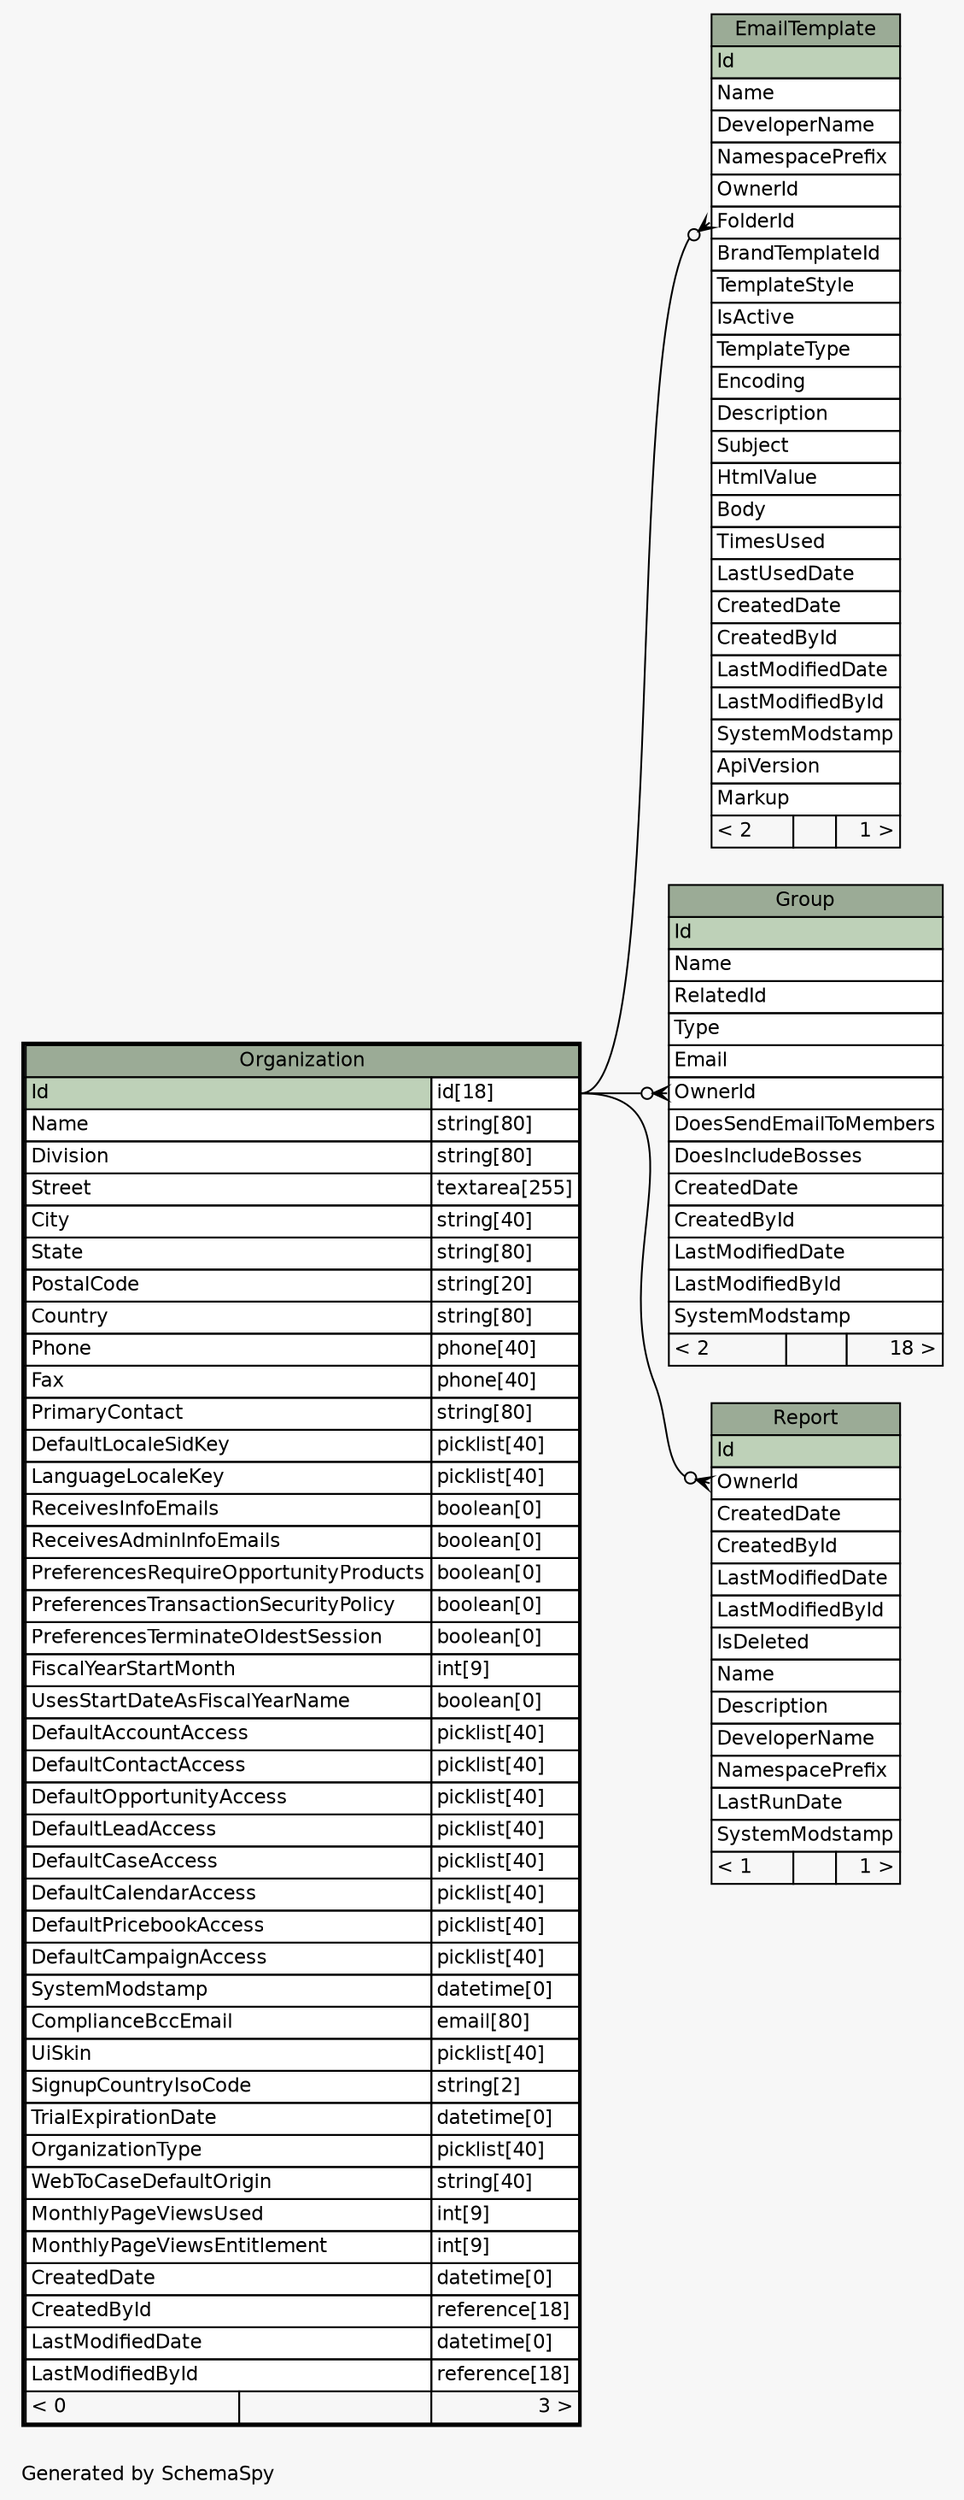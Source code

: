 // dot 2.36.0 on Mac OS X 10.11.6
// SchemaSpy rev 590
digraph "oneDegreeRelationshipsDiagram" {
  graph [
    rankdir="RL"
    bgcolor="#f7f7f7"
    label="\nGenerated by SchemaSpy"
    labeljust="l"
    nodesep="0.18"
    ranksep="0.46"
    fontname="Helvetica"
    fontsize="11"
  ];
  node [
    fontname="Helvetica"
    fontsize="11"
    shape="plaintext"
  ];
  edge [
    arrowsize="0.8"
  ];
  "EmailTemplate":"FolderId":w -> "Organization":"Id.type":e [arrowhead=none dir=back arrowtail=crowodot];
  "Group":"OwnerId":w -> "Organization":"Id.type":e [arrowhead=none dir=back arrowtail=crowodot];
  "Report":"OwnerId":w -> "Organization":"Id.type":e [arrowhead=none dir=back arrowtail=crowodot];
  "EmailTemplate" [
    label=<
    <TABLE BORDER="0" CELLBORDER="1" CELLSPACING="0" BGCOLOR="#ffffff">
      <TR><TD COLSPAN="3" BGCOLOR="#9bab96" ALIGN="CENTER">EmailTemplate</TD></TR>
      <TR><TD PORT="Id" COLSPAN="3" BGCOLOR="#bed1b8" ALIGN="LEFT">Id</TD></TR>
      <TR><TD PORT="Name" COLSPAN="3" ALIGN="LEFT">Name</TD></TR>
      <TR><TD PORT="DeveloperName" COLSPAN="3" ALIGN="LEFT">DeveloperName</TD></TR>
      <TR><TD PORT="NamespacePrefix" COLSPAN="3" ALIGN="LEFT">NamespacePrefix</TD></TR>
      <TR><TD PORT="OwnerId" COLSPAN="3" ALIGN="LEFT">OwnerId</TD></TR>
      <TR><TD PORT="FolderId" COLSPAN="3" ALIGN="LEFT">FolderId</TD></TR>
      <TR><TD PORT="BrandTemplateId" COLSPAN="3" ALIGN="LEFT">BrandTemplateId</TD></TR>
      <TR><TD PORT="TemplateStyle" COLSPAN="3" ALIGN="LEFT">TemplateStyle</TD></TR>
      <TR><TD PORT="IsActive" COLSPAN="3" ALIGN="LEFT">IsActive</TD></TR>
      <TR><TD PORT="TemplateType" COLSPAN="3" ALIGN="LEFT">TemplateType</TD></TR>
      <TR><TD PORT="Encoding" COLSPAN="3" ALIGN="LEFT">Encoding</TD></TR>
      <TR><TD PORT="Description" COLSPAN="3" ALIGN="LEFT">Description</TD></TR>
      <TR><TD PORT="Subject" COLSPAN="3" ALIGN="LEFT">Subject</TD></TR>
      <TR><TD PORT="HtmlValue" COLSPAN="3" ALIGN="LEFT">HtmlValue</TD></TR>
      <TR><TD PORT="Body" COLSPAN="3" ALIGN="LEFT">Body</TD></TR>
      <TR><TD PORT="TimesUsed" COLSPAN="3" ALIGN="LEFT">TimesUsed</TD></TR>
      <TR><TD PORT="LastUsedDate" COLSPAN="3" ALIGN="LEFT">LastUsedDate</TD></TR>
      <TR><TD PORT="CreatedDate" COLSPAN="3" ALIGN="LEFT">CreatedDate</TD></TR>
      <TR><TD PORT="CreatedById" COLSPAN="3" ALIGN="LEFT">CreatedById</TD></TR>
      <TR><TD PORT="LastModifiedDate" COLSPAN="3" ALIGN="LEFT">LastModifiedDate</TD></TR>
      <TR><TD PORT="LastModifiedById" COLSPAN="3" ALIGN="LEFT">LastModifiedById</TD></TR>
      <TR><TD PORT="SystemModstamp" COLSPAN="3" ALIGN="LEFT">SystemModstamp</TD></TR>
      <TR><TD PORT="ApiVersion" COLSPAN="3" ALIGN="LEFT">ApiVersion</TD></TR>
      <TR><TD PORT="Markup" COLSPAN="3" ALIGN="LEFT">Markup</TD></TR>
      <TR><TD ALIGN="LEFT" BGCOLOR="#f7f7f7">&lt; 2</TD><TD ALIGN="RIGHT" BGCOLOR="#f7f7f7">  </TD><TD ALIGN="RIGHT" BGCOLOR="#f7f7f7">1 &gt;</TD></TR>
    </TABLE>>
    URL="EmailTemplate.html"
    tooltip="EmailTemplate"
  ];
  "Group" [
    label=<
    <TABLE BORDER="0" CELLBORDER="1" CELLSPACING="0" BGCOLOR="#ffffff">
      <TR><TD COLSPAN="3" BGCOLOR="#9bab96" ALIGN="CENTER">Group</TD></TR>
      <TR><TD PORT="Id" COLSPAN="3" BGCOLOR="#bed1b8" ALIGN="LEFT">Id</TD></TR>
      <TR><TD PORT="Name" COLSPAN="3" ALIGN="LEFT">Name</TD></TR>
      <TR><TD PORT="RelatedId" COLSPAN="3" ALIGN="LEFT">RelatedId</TD></TR>
      <TR><TD PORT="Type" COLSPAN="3" ALIGN="LEFT">Type</TD></TR>
      <TR><TD PORT="Email" COLSPAN="3" ALIGN="LEFT">Email</TD></TR>
      <TR><TD PORT="OwnerId" COLSPAN="3" ALIGN="LEFT">OwnerId</TD></TR>
      <TR><TD PORT="DoesSendEmailToMembers" COLSPAN="3" ALIGN="LEFT">DoesSendEmailToMembers</TD></TR>
      <TR><TD PORT="DoesIncludeBosses" COLSPAN="3" ALIGN="LEFT">DoesIncludeBosses</TD></TR>
      <TR><TD PORT="CreatedDate" COLSPAN="3" ALIGN="LEFT">CreatedDate</TD></TR>
      <TR><TD PORT="CreatedById" COLSPAN="3" ALIGN="LEFT">CreatedById</TD></TR>
      <TR><TD PORT="LastModifiedDate" COLSPAN="3" ALIGN="LEFT">LastModifiedDate</TD></TR>
      <TR><TD PORT="LastModifiedById" COLSPAN="3" ALIGN="LEFT">LastModifiedById</TD></TR>
      <TR><TD PORT="SystemModstamp" COLSPAN="3" ALIGN="LEFT">SystemModstamp</TD></TR>
      <TR><TD ALIGN="LEFT" BGCOLOR="#f7f7f7">&lt; 2</TD><TD ALIGN="RIGHT" BGCOLOR="#f7f7f7">  </TD><TD ALIGN="RIGHT" BGCOLOR="#f7f7f7">18 &gt;</TD></TR>
    </TABLE>>
    URL="Group.html"
    tooltip="Group"
  ];
  "Organization" [
    label=<
    <TABLE BORDER="2" CELLBORDER="1" CELLSPACING="0" BGCOLOR="#ffffff">
      <TR><TD COLSPAN="3" BGCOLOR="#9bab96" ALIGN="CENTER">Organization</TD></TR>
      <TR><TD PORT="Id" COLSPAN="2" BGCOLOR="#bed1b8" ALIGN="LEFT">Id</TD><TD PORT="Id.type" ALIGN="LEFT">id[18]</TD></TR>
      <TR><TD PORT="Name" COLSPAN="2" ALIGN="LEFT">Name</TD><TD PORT="Name.type" ALIGN="LEFT">string[80]</TD></TR>
      <TR><TD PORT="Division" COLSPAN="2" ALIGN="LEFT">Division</TD><TD PORT="Division.type" ALIGN="LEFT">string[80]</TD></TR>
      <TR><TD PORT="Street" COLSPAN="2" ALIGN="LEFT">Street</TD><TD PORT="Street.type" ALIGN="LEFT">textarea[255]</TD></TR>
      <TR><TD PORT="City" COLSPAN="2" ALIGN="LEFT">City</TD><TD PORT="City.type" ALIGN="LEFT">string[40]</TD></TR>
      <TR><TD PORT="State" COLSPAN="2" ALIGN="LEFT">State</TD><TD PORT="State.type" ALIGN="LEFT">string[80]</TD></TR>
      <TR><TD PORT="PostalCode" COLSPAN="2" ALIGN="LEFT">PostalCode</TD><TD PORT="PostalCode.type" ALIGN="LEFT">string[20]</TD></TR>
      <TR><TD PORT="Country" COLSPAN="2" ALIGN="LEFT">Country</TD><TD PORT="Country.type" ALIGN="LEFT">string[80]</TD></TR>
      <TR><TD PORT="Phone" COLSPAN="2" ALIGN="LEFT">Phone</TD><TD PORT="Phone.type" ALIGN="LEFT">phone[40]</TD></TR>
      <TR><TD PORT="Fax" COLSPAN="2" ALIGN="LEFT">Fax</TD><TD PORT="Fax.type" ALIGN="LEFT">phone[40]</TD></TR>
      <TR><TD PORT="PrimaryContact" COLSPAN="2" ALIGN="LEFT">PrimaryContact</TD><TD PORT="PrimaryContact.type" ALIGN="LEFT">string[80]</TD></TR>
      <TR><TD PORT="DefaultLocaleSidKey" COLSPAN="2" ALIGN="LEFT">DefaultLocaleSidKey</TD><TD PORT="DefaultLocaleSidKey.type" ALIGN="LEFT">picklist[40]</TD></TR>
      <TR><TD PORT="LanguageLocaleKey" COLSPAN="2" ALIGN="LEFT">LanguageLocaleKey</TD><TD PORT="LanguageLocaleKey.type" ALIGN="LEFT">picklist[40]</TD></TR>
      <TR><TD PORT="ReceivesInfoEmails" COLSPAN="2" ALIGN="LEFT">ReceivesInfoEmails</TD><TD PORT="ReceivesInfoEmails.type" ALIGN="LEFT">boolean[0]</TD></TR>
      <TR><TD PORT="ReceivesAdminInfoEmails" COLSPAN="2" ALIGN="LEFT">ReceivesAdminInfoEmails</TD><TD PORT="ReceivesAdminInfoEmails.type" ALIGN="LEFT">boolean[0]</TD></TR>
      <TR><TD PORT="PreferencesRequireOpportunityProducts" COLSPAN="2" ALIGN="LEFT">PreferencesRequireOpportunityProducts</TD><TD PORT="PreferencesRequireOpportunityProducts.type" ALIGN="LEFT">boolean[0]</TD></TR>
      <TR><TD PORT="PreferencesTransactionSecurityPolicy" COLSPAN="2" ALIGN="LEFT">PreferencesTransactionSecurityPolicy</TD><TD PORT="PreferencesTransactionSecurityPolicy.type" ALIGN="LEFT">boolean[0]</TD></TR>
      <TR><TD PORT="PreferencesTerminateOldestSession" COLSPAN="2" ALIGN="LEFT">PreferencesTerminateOldestSession</TD><TD PORT="PreferencesTerminateOldestSession.type" ALIGN="LEFT">boolean[0]</TD></TR>
      <TR><TD PORT="FiscalYearStartMonth" COLSPAN="2" ALIGN="LEFT">FiscalYearStartMonth</TD><TD PORT="FiscalYearStartMonth.type" ALIGN="LEFT">int[9]</TD></TR>
      <TR><TD PORT="UsesStartDateAsFiscalYearName" COLSPAN="2" ALIGN="LEFT">UsesStartDateAsFiscalYearName</TD><TD PORT="UsesStartDateAsFiscalYearName.type" ALIGN="LEFT">boolean[0]</TD></TR>
      <TR><TD PORT="DefaultAccountAccess" COLSPAN="2" ALIGN="LEFT">DefaultAccountAccess</TD><TD PORT="DefaultAccountAccess.type" ALIGN="LEFT">picklist[40]</TD></TR>
      <TR><TD PORT="DefaultContactAccess" COLSPAN="2" ALIGN="LEFT">DefaultContactAccess</TD><TD PORT="DefaultContactAccess.type" ALIGN="LEFT">picklist[40]</TD></TR>
      <TR><TD PORT="DefaultOpportunityAccess" COLSPAN="2" ALIGN="LEFT">DefaultOpportunityAccess</TD><TD PORT="DefaultOpportunityAccess.type" ALIGN="LEFT">picklist[40]</TD></TR>
      <TR><TD PORT="DefaultLeadAccess" COLSPAN="2" ALIGN="LEFT">DefaultLeadAccess</TD><TD PORT="DefaultLeadAccess.type" ALIGN="LEFT">picklist[40]</TD></TR>
      <TR><TD PORT="DefaultCaseAccess" COLSPAN="2" ALIGN="LEFT">DefaultCaseAccess</TD><TD PORT="DefaultCaseAccess.type" ALIGN="LEFT">picklist[40]</TD></TR>
      <TR><TD PORT="DefaultCalendarAccess" COLSPAN="2" ALIGN="LEFT">DefaultCalendarAccess</TD><TD PORT="DefaultCalendarAccess.type" ALIGN="LEFT">picklist[40]</TD></TR>
      <TR><TD PORT="DefaultPricebookAccess" COLSPAN="2" ALIGN="LEFT">DefaultPricebookAccess</TD><TD PORT="DefaultPricebookAccess.type" ALIGN="LEFT">picklist[40]</TD></TR>
      <TR><TD PORT="DefaultCampaignAccess" COLSPAN="2" ALIGN="LEFT">DefaultCampaignAccess</TD><TD PORT="DefaultCampaignAccess.type" ALIGN="LEFT">picklist[40]</TD></TR>
      <TR><TD PORT="SystemModstamp" COLSPAN="2" ALIGN="LEFT">SystemModstamp</TD><TD PORT="SystemModstamp.type" ALIGN="LEFT">datetime[0]</TD></TR>
      <TR><TD PORT="ComplianceBccEmail" COLSPAN="2" ALIGN="LEFT">ComplianceBccEmail</TD><TD PORT="ComplianceBccEmail.type" ALIGN="LEFT">email[80]</TD></TR>
      <TR><TD PORT="UiSkin" COLSPAN="2" ALIGN="LEFT">UiSkin</TD><TD PORT="UiSkin.type" ALIGN="LEFT">picklist[40]</TD></TR>
      <TR><TD PORT="SignupCountryIsoCode" COLSPAN="2" ALIGN="LEFT">SignupCountryIsoCode</TD><TD PORT="SignupCountryIsoCode.type" ALIGN="LEFT">string[2]</TD></TR>
      <TR><TD PORT="TrialExpirationDate" COLSPAN="2" ALIGN="LEFT">TrialExpirationDate</TD><TD PORT="TrialExpirationDate.type" ALIGN="LEFT">datetime[0]</TD></TR>
      <TR><TD PORT="OrganizationType" COLSPAN="2" ALIGN="LEFT">OrganizationType</TD><TD PORT="OrganizationType.type" ALIGN="LEFT">picklist[40]</TD></TR>
      <TR><TD PORT="WebToCaseDefaultOrigin" COLSPAN="2" ALIGN="LEFT">WebToCaseDefaultOrigin</TD><TD PORT="WebToCaseDefaultOrigin.type" ALIGN="LEFT">string[40]</TD></TR>
      <TR><TD PORT="MonthlyPageViewsUsed" COLSPAN="2" ALIGN="LEFT">MonthlyPageViewsUsed</TD><TD PORT="MonthlyPageViewsUsed.type" ALIGN="LEFT">int[9]</TD></TR>
      <TR><TD PORT="MonthlyPageViewsEntitlement" COLSPAN="2" ALIGN="LEFT">MonthlyPageViewsEntitlement</TD><TD PORT="MonthlyPageViewsEntitlement.type" ALIGN="LEFT">int[9]</TD></TR>
      <TR><TD PORT="CreatedDate" COLSPAN="2" ALIGN="LEFT">CreatedDate</TD><TD PORT="CreatedDate.type" ALIGN="LEFT">datetime[0]</TD></TR>
      <TR><TD PORT="CreatedById" COLSPAN="2" ALIGN="LEFT">CreatedById</TD><TD PORT="CreatedById.type" ALIGN="LEFT">reference[18]</TD></TR>
      <TR><TD PORT="LastModifiedDate" COLSPAN="2" ALIGN="LEFT">LastModifiedDate</TD><TD PORT="LastModifiedDate.type" ALIGN="LEFT">datetime[0]</TD></TR>
      <TR><TD PORT="LastModifiedById" COLSPAN="2" ALIGN="LEFT">LastModifiedById</TD><TD PORT="LastModifiedById.type" ALIGN="LEFT">reference[18]</TD></TR>
      <TR><TD ALIGN="LEFT" BGCOLOR="#f7f7f7">&lt; 0</TD><TD ALIGN="RIGHT" BGCOLOR="#f7f7f7">  </TD><TD ALIGN="RIGHT" BGCOLOR="#f7f7f7">3 &gt;</TD></TR>
    </TABLE>>
    URL="Organization.html"
    tooltip="Organization"
  ];
  "Report" [
    label=<
    <TABLE BORDER="0" CELLBORDER="1" CELLSPACING="0" BGCOLOR="#ffffff">
      <TR><TD COLSPAN="3" BGCOLOR="#9bab96" ALIGN="CENTER">Report</TD></TR>
      <TR><TD PORT="Id" COLSPAN="3" BGCOLOR="#bed1b8" ALIGN="LEFT">Id</TD></TR>
      <TR><TD PORT="OwnerId" COLSPAN="3" ALIGN="LEFT">OwnerId</TD></TR>
      <TR><TD PORT="CreatedDate" COLSPAN="3" ALIGN="LEFT">CreatedDate</TD></TR>
      <TR><TD PORT="CreatedById" COLSPAN="3" ALIGN="LEFT">CreatedById</TD></TR>
      <TR><TD PORT="LastModifiedDate" COLSPAN="3" ALIGN="LEFT">LastModifiedDate</TD></TR>
      <TR><TD PORT="LastModifiedById" COLSPAN="3" ALIGN="LEFT">LastModifiedById</TD></TR>
      <TR><TD PORT="IsDeleted" COLSPAN="3" ALIGN="LEFT">IsDeleted</TD></TR>
      <TR><TD PORT="Name" COLSPAN="3" ALIGN="LEFT">Name</TD></TR>
      <TR><TD PORT="Description" COLSPAN="3" ALIGN="LEFT">Description</TD></TR>
      <TR><TD PORT="DeveloperName" COLSPAN="3" ALIGN="LEFT">DeveloperName</TD></TR>
      <TR><TD PORT="NamespacePrefix" COLSPAN="3" ALIGN="LEFT">NamespacePrefix</TD></TR>
      <TR><TD PORT="LastRunDate" COLSPAN="3" ALIGN="LEFT">LastRunDate</TD></TR>
      <TR><TD PORT="SystemModstamp" COLSPAN="3" ALIGN="LEFT">SystemModstamp</TD></TR>
      <TR><TD ALIGN="LEFT" BGCOLOR="#f7f7f7">&lt; 1</TD><TD ALIGN="RIGHT" BGCOLOR="#f7f7f7">  </TD><TD ALIGN="RIGHT" BGCOLOR="#f7f7f7">1 &gt;</TD></TR>
    </TABLE>>
    URL="Report.html"
    tooltip="Report"
  ];
}
